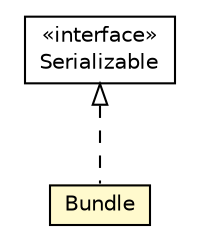 #!/usr/local/bin/dot
#
# Class diagram 
# Generated by UMLGraph version R5_6-24-gf6e263 (http://www.umlgraph.org/)
#

digraph G {
	edge [fontname="Helvetica",fontsize=10,labelfontname="Helvetica",labelfontsize=10];
	node [fontname="Helvetica",fontsize=10,shape=plaintext];
	nodesep=0.25;
	ranksep=0.5;
	// org.universAAL.middleware.connectors.deploy.karaf.model.Bundle
	c100772 [label=<<table title="org.universAAL.middleware.connectors.deploy.karaf.model.Bundle" border="0" cellborder="1" cellspacing="0" cellpadding="2" port="p" bgcolor="lemonChiffon" href="./Bundle.html">
		<tr><td><table border="0" cellspacing="0" cellpadding="1">
<tr><td align="center" balign="center"> Bundle </td></tr>
		</table></td></tr>
		</table>>, URL="./Bundle.html", fontname="Helvetica", fontcolor="black", fontsize=10.0];
	//org.universAAL.middleware.connectors.deploy.karaf.model.Bundle implements java.io.Serializable
	c101320:p -> c100772:p [dir=back,arrowtail=empty,style=dashed];
	// java.io.Serializable
	c101320 [label=<<table title="java.io.Serializable" border="0" cellborder="1" cellspacing="0" cellpadding="2" port="p" href="http://java.sun.com/j2se/1.4.2/docs/api/java/io/Serializable.html">
		<tr><td><table border="0" cellspacing="0" cellpadding="1">
<tr><td align="center" balign="center"> &#171;interface&#187; </td></tr>
<tr><td align="center" balign="center"> Serializable </td></tr>
		</table></td></tr>
		</table>>, URL="http://java.sun.com/j2se/1.4.2/docs/api/java/io/Serializable.html", fontname="Helvetica", fontcolor="black", fontsize=10.0];
}

